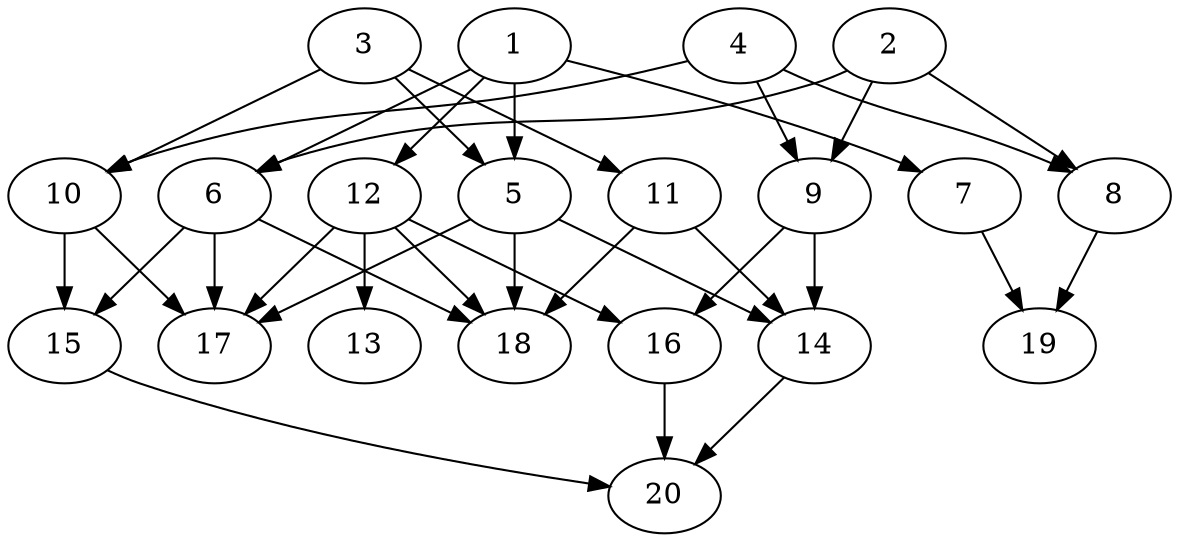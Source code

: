 // DAG automatically generated by daggen at Wed Jul 24 21:27:05 2019
// ./daggen --dot -n 20 --ccr 0.5 --fat 0.7 --regular 0.5 --density 0.5 --mindata 5242880 --maxdata 52428800 
digraph G {
  1 [size="61151232", alpha="0.08", expect_size="30575616"] 
  1 -> 5 [size ="30575616"]
  1 -> 6 [size ="30575616"]
  1 -> 7 [size ="30575616"]
  1 -> 12 [size ="30575616"]
  2 [size="99393536", alpha="0.07", expect_size="49696768"] 
  2 -> 6 [size ="49696768"]
  2 -> 8 [size ="49696768"]
  2 -> 9 [size ="49696768"]
  3 [size="46712832", alpha="0.11", expect_size="23356416"] 
  3 -> 5 [size ="23356416"]
  3 -> 10 [size ="23356416"]
  3 -> 11 [size ="23356416"]
  4 [size="64886784", alpha="0.02", expect_size="32443392"] 
  4 -> 8 [size ="32443392"]
  4 -> 9 [size ="32443392"]
  4 -> 10 [size ="32443392"]
  5 [size="77320192", alpha="0.08", expect_size="38660096"] 
  5 -> 14 [size ="38660096"]
  5 -> 17 [size ="38660096"]
  5 -> 18 [size ="38660096"]
  6 [size="32602112", alpha="0.13", expect_size="16301056"] 
  6 -> 15 [size ="16301056"]
  6 -> 17 [size ="16301056"]
  6 -> 18 [size ="16301056"]
  7 [size="12589056", alpha="0.17", expect_size="6294528"] 
  7 -> 19 [size ="6294528"]
  8 [size="59267072", alpha="0.10", expect_size="29633536"] 
  8 -> 19 [size ="29633536"]
  9 [size="78583808", alpha="0.19", expect_size="39291904"] 
  9 -> 14 [size ="39291904"]
  9 -> 16 [size ="39291904"]
  10 [size="85262336", alpha="0.08", expect_size="42631168"] 
  10 -> 15 [size ="42631168"]
  10 -> 17 [size ="42631168"]
  11 [size="93851648", alpha="0.00", expect_size="46925824"] 
  11 -> 14 [size ="46925824"]
  11 -> 18 [size ="46925824"]
  12 [size="39110656", alpha="0.10", expect_size="19555328"] 
  12 -> 13 [size ="19555328"]
  12 -> 16 [size ="19555328"]
  12 -> 17 [size ="19555328"]
  12 -> 18 [size ="19555328"]
  13 [size="70641664", alpha="0.19", expect_size="35320832"] 
  14 [size="27357184", alpha="0.15", expect_size="13678592"] 
  14 -> 20 [size ="13678592"]
  15 [size="37429248", alpha="0.20", expect_size="18714624"] 
  15 -> 20 [size ="18714624"]
  16 [size="76232704", alpha="0.07", expect_size="38116352"] 
  16 -> 20 [size ="38116352"]
  17 [size="41750528", alpha="0.07", expect_size="20875264"] 
  18 [size="27648000", alpha="0.09", expect_size="13824000"] 
  19 [size="75704320", alpha="0.11", expect_size="37852160"] 
  20 [size="69097472", alpha="0.04", expect_size="34548736"] 
}
